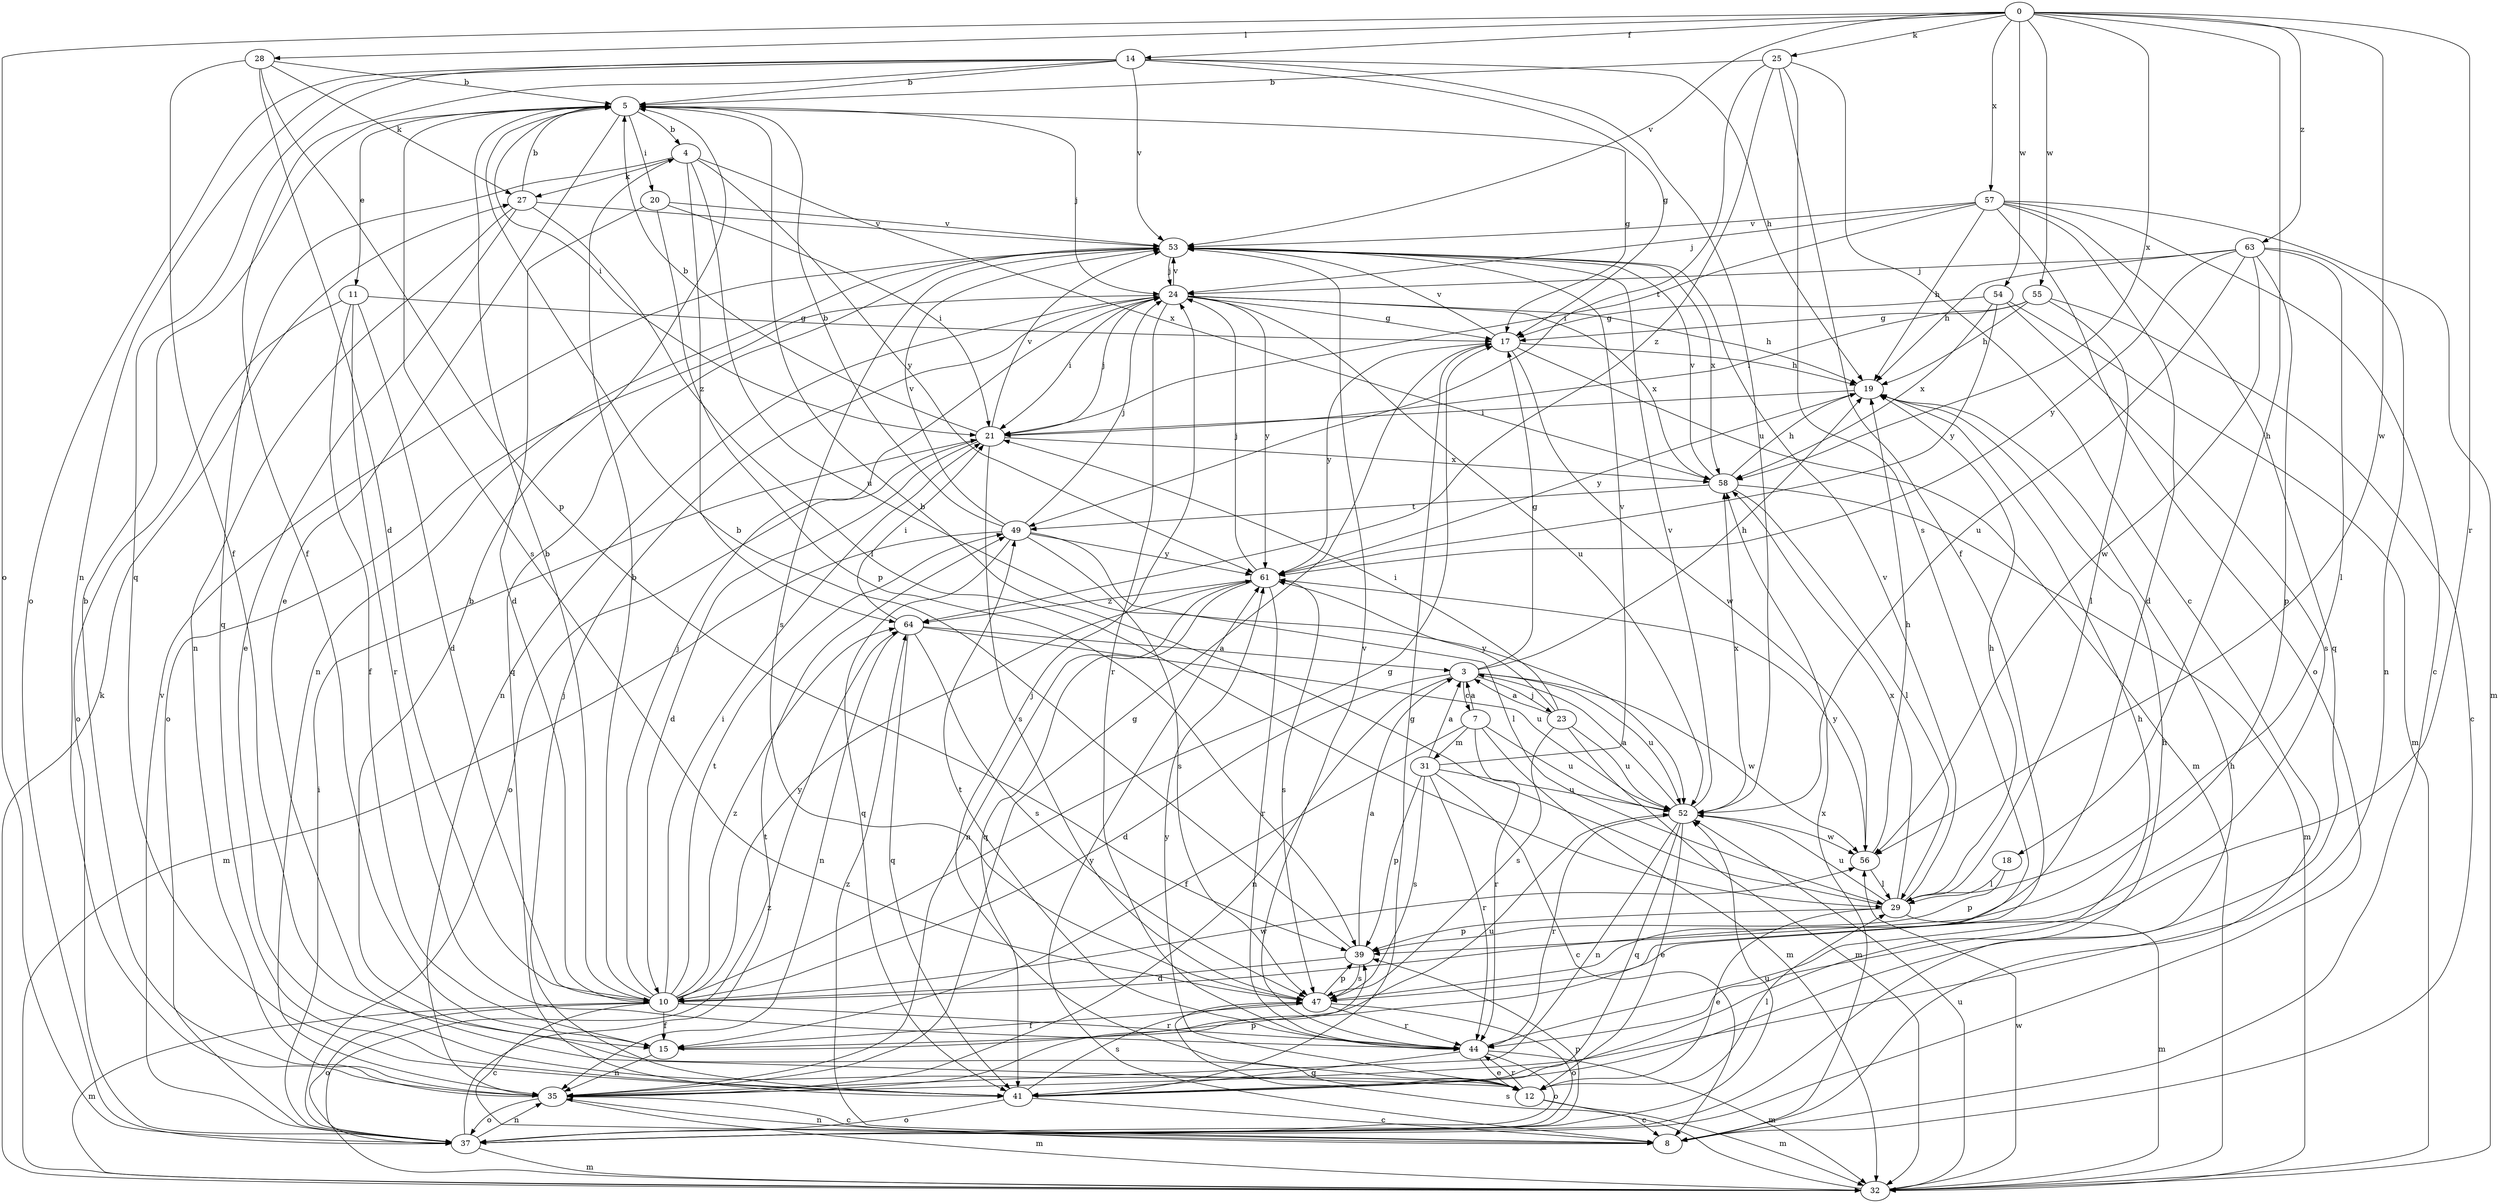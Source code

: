 strict digraph  {
0;
3;
4;
5;
7;
8;
10;
11;
12;
14;
15;
17;
18;
19;
20;
21;
23;
24;
25;
27;
28;
29;
31;
32;
35;
37;
39;
41;
44;
47;
49;
52;
53;
54;
55;
56;
57;
58;
61;
63;
64;
0 -> 14  [label=f];
0 -> 18  [label=h];
0 -> 25  [label=k];
0 -> 28  [label=l];
0 -> 37  [label=o];
0 -> 44  [label=r];
0 -> 53  [label=v];
0 -> 54  [label=w];
0 -> 55  [label=w];
0 -> 56  [label=w];
0 -> 57  [label=x];
0 -> 58  [label=x];
0 -> 63  [label=z];
3 -> 7  [label=c];
3 -> 10  [label=d];
3 -> 17  [label=g];
3 -> 19  [label=h];
3 -> 23  [label=j];
3 -> 35  [label=n];
3 -> 52  [label=u];
3 -> 56  [label=w];
4 -> 27  [label=k];
4 -> 41  [label=q];
4 -> 52  [label=u];
4 -> 58  [label=x];
4 -> 61  [label=y];
4 -> 64  [label=z];
5 -> 4  [label=b];
5 -> 11  [label=e];
5 -> 12  [label=e];
5 -> 17  [label=g];
5 -> 20  [label=i];
5 -> 21  [label=i];
5 -> 24  [label=j];
5 -> 47  [label=s];
7 -> 3  [label=a];
7 -> 15  [label=f];
7 -> 31  [label=m];
7 -> 32  [label=m];
7 -> 44  [label=r];
7 -> 52  [label=u];
8 -> 35  [label=n];
8 -> 58  [label=x];
8 -> 61  [label=y];
8 -> 64  [label=z];
10 -> 4  [label=b];
10 -> 5  [label=b];
10 -> 8  [label=c];
10 -> 15  [label=f];
10 -> 17  [label=g];
10 -> 21  [label=i];
10 -> 24  [label=j];
10 -> 32  [label=m];
10 -> 37  [label=o];
10 -> 44  [label=r];
10 -> 49  [label=t];
10 -> 56  [label=w];
10 -> 61  [label=y];
10 -> 64  [label=z];
11 -> 10  [label=d];
11 -> 15  [label=f];
11 -> 17  [label=g];
11 -> 37  [label=o];
11 -> 44  [label=r];
12 -> 5  [label=b];
12 -> 8  [label=c];
12 -> 24  [label=j];
12 -> 29  [label=l];
12 -> 32  [label=m];
12 -> 44  [label=r];
12 -> 61  [label=y];
14 -> 5  [label=b];
14 -> 15  [label=f];
14 -> 17  [label=g];
14 -> 19  [label=h];
14 -> 35  [label=n];
14 -> 37  [label=o];
14 -> 41  [label=q];
14 -> 52  [label=u];
14 -> 53  [label=v];
15 -> 35  [label=n];
15 -> 52  [label=u];
17 -> 19  [label=h];
17 -> 32  [label=m];
17 -> 53  [label=v];
17 -> 56  [label=w];
17 -> 61  [label=y];
18 -> 29  [label=l];
18 -> 39  [label=p];
19 -> 21  [label=i];
19 -> 61  [label=y];
20 -> 10  [label=d];
20 -> 21  [label=i];
20 -> 39  [label=p];
20 -> 53  [label=v];
21 -> 5  [label=b];
21 -> 10  [label=d];
21 -> 24  [label=j];
21 -> 37  [label=o];
21 -> 47  [label=s];
21 -> 53  [label=v];
21 -> 58  [label=x];
23 -> 3  [label=a];
23 -> 21  [label=i];
23 -> 32  [label=m];
23 -> 47  [label=s];
23 -> 52  [label=u];
23 -> 61  [label=y];
24 -> 17  [label=g];
24 -> 19  [label=h];
24 -> 21  [label=i];
24 -> 35  [label=n];
24 -> 37  [label=o];
24 -> 44  [label=r];
24 -> 52  [label=u];
24 -> 53  [label=v];
24 -> 58  [label=x];
24 -> 61  [label=y];
25 -> 5  [label=b];
25 -> 8  [label=c];
25 -> 15  [label=f];
25 -> 47  [label=s];
25 -> 49  [label=t];
25 -> 64  [label=z];
27 -> 5  [label=b];
27 -> 12  [label=e];
27 -> 29  [label=l];
27 -> 35  [label=n];
27 -> 53  [label=v];
28 -> 5  [label=b];
28 -> 10  [label=d];
28 -> 15  [label=f];
28 -> 27  [label=k];
28 -> 39  [label=p];
29 -> 5  [label=b];
29 -> 12  [label=e];
29 -> 19  [label=h];
29 -> 32  [label=m];
29 -> 39  [label=p];
29 -> 52  [label=u];
29 -> 53  [label=v];
29 -> 58  [label=x];
31 -> 3  [label=a];
31 -> 8  [label=c];
31 -> 39  [label=p];
31 -> 44  [label=r];
31 -> 47  [label=s];
31 -> 52  [label=u];
31 -> 53  [label=v];
32 -> 27  [label=k];
32 -> 47  [label=s];
32 -> 52  [label=u];
32 -> 56  [label=w];
32 -> 64  [label=z];
35 -> 5  [label=b];
35 -> 8  [label=c];
35 -> 17  [label=g];
35 -> 32  [label=m];
35 -> 37  [label=o];
35 -> 39  [label=p];
37 -> 19  [label=h];
37 -> 21  [label=i];
37 -> 32  [label=m];
37 -> 35  [label=n];
37 -> 39  [label=p];
37 -> 49  [label=t];
37 -> 52  [label=u];
37 -> 53  [label=v];
39 -> 3  [label=a];
39 -> 5  [label=b];
39 -> 10  [label=d];
39 -> 47  [label=s];
41 -> 8  [label=c];
41 -> 17  [label=g];
41 -> 19  [label=h];
41 -> 24  [label=j];
41 -> 37  [label=o];
41 -> 47  [label=s];
44 -> 12  [label=e];
44 -> 19  [label=h];
44 -> 32  [label=m];
44 -> 37  [label=o];
44 -> 41  [label=q];
44 -> 49  [label=t];
44 -> 53  [label=v];
47 -> 15  [label=f];
47 -> 37  [label=o];
47 -> 39  [label=p];
47 -> 44  [label=r];
49 -> 5  [label=b];
49 -> 24  [label=j];
49 -> 29  [label=l];
49 -> 32  [label=m];
49 -> 41  [label=q];
49 -> 47  [label=s];
49 -> 53  [label=v];
49 -> 61  [label=y];
52 -> 3  [label=a];
52 -> 12  [label=e];
52 -> 35  [label=n];
52 -> 41  [label=q];
52 -> 44  [label=r];
52 -> 53  [label=v];
52 -> 56  [label=w];
52 -> 58  [label=x];
53 -> 24  [label=j];
53 -> 35  [label=n];
53 -> 41  [label=q];
53 -> 47  [label=s];
53 -> 58  [label=x];
54 -> 17  [label=g];
54 -> 32  [label=m];
54 -> 47  [label=s];
54 -> 58  [label=x];
54 -> 61  [label=y];
55 -> 8  [label=c];
55 -> 17  [label=g];
55 -> 19  [label=h];
55 -> 21  [label=i];
55 -> 29  [label=l];
56 -> 19  [label=h];
56 -> 29  [label=l];
56 -> 61  [label=y];
57 -> 8  [label=c];
57 -> 10  [label=d];
57 -> 19  [label=h];
57 -> 21  [label=i];
57 -> 24  [label=j];
57 -> 32  [label=m];
57 -> 37  [label=o];
57 -> 41  [label=q];
57 -> 53  [label=v];
58 -> 19  [label=h];
58 -> 29  [label=l];
58 -> 32  [label=m];
58 -> 49  [label=t];
58 -> 53  [label=v];
61 -> 24  [label=j];
61 -> 35  [label=n];
61 -> 41  [label=q];
61 -> 44  [label=r];
61 -> 47  [label=s];
61 -> 64  [label=z];
63 -> 19  [label=h];
63 -> 24  [label=j];
63 -> 29  [label=l];
63 -> 35  [label=n];
63 -> 39  [label=p];
63 -> 52  [label=u];
63 -> 56  [label=w];
63 -> 61  [label=y];
64 -> 3  [label=a];
64 -> 21  [label=i];
64 -> 35  [label=n];
64 -> 41  [label=q];
64 -> 47  [label=s];
64 -> 52  [label=u];
}

